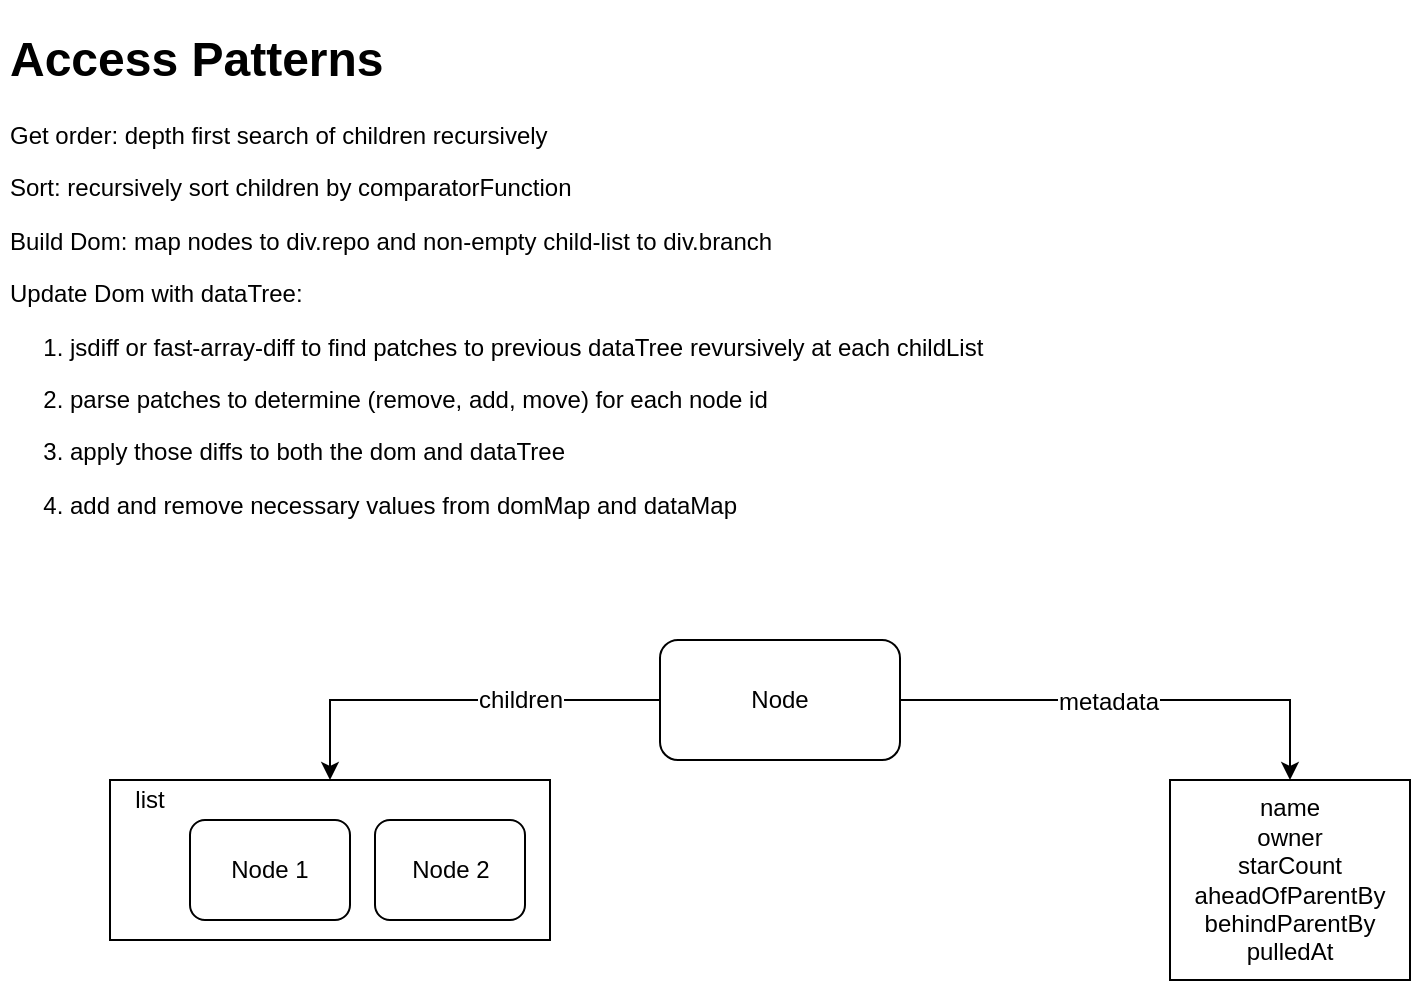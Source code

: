 <mxfile version="12.2.4" pages="1"><diagram id="yKBW_oItoUiSqhl-ZOPX" name="Page-1"><mxGraphModel dx="1561" dy="1133" grid="1" gridSize="10" guides="1" tooltips="1" connect="1" arrows="1" fold="1" page="1" pageScale="1" pageWidth="850" pageHeight="1100" math="0" shadow="0"><root><mxCell id="0"/><mxCell id="1" parent="0"/><mxCell id="16" value="" style="rounded=0;whiteSpace=wrap;html=1;" parent="1" vertex="1"><mxGeometry x="100" y="430" width="220" height="80" as="geometry"/></mxCell><mxCell id="20" style="edgeStyle=orthogonalEdgeStyle;rounded=0;orthogonalLoop=1;jettySize=auto;html=1;exitX=0;exitY=0.5;exitDx=0;exitDy=0;entryX=0.5;entryY=0;entryDx=0;entryDy=0;" parent="1" source="2" target="16" edge="1"><mxGeometry relative="1" as="geometry"/></mxCell><mxCell id="32" value="children" style="text;html=1;resizable=0;points=[];align=center;verticalAlign=middle;labelBackgroundColor=#ffffff;" parent="20" vertex="1" connectable="0"><mxGeometry x="-0.313" relative="1" as="geometry"><mxPoint as="offset"/></mxGeometry></mxCell><mxCell id="30" style="edgeStyle=orthogonalEdgeStyle;rounded=0;orthogonalLoop=1;jettySize=auto;html=1;" parent="1" source="2" target="15" edge="1"><mxGeometry relative="1" as="geometry"/></mxCell><mxCell id="33" value="metadata" style="text;html=1;resizable=0;points=[];align=center;verticalAlign=middle;labelBackgroundColor=#ffffff;" parent="30" vertex="1" connectable="0"><mxGeometry x="-0.115" y="-1" relative="1" as="geometry"><mxPoint as="offset"/></mxGeometry></mxCell><mxCell id="2" value="Node" style="rounded=1;whiteSpace=wrap;html=1;" parent="1" vertex="1"><mxGeometry x="375" y="360" width="120" height="60" as="geometry"/></mxCell><mxCell id="3" value="Node 1" style="rounded=1;whiteSpace=wrap;html=1;" parent="1" vertex="1"><mxGeometry x="140" y="450" width="80" height="50" as="geometry"/></mxCell><mxCell id="9" value="Node 2" style="rounded=1;whiteSpace=wrap;html=1;" parent="1" vertex="1"><mxGeometry x="232.5" y="450" width="75" height="50" as="geometry"/></mxCell><mxCell id="15" value="name&lt;br&gt;owner&lt;br&gt;starCount&lt;br&gt;aheadOfParentBy&lt;br&gt;behindParentBy&lt;br&gt;pulledAt" style="rounded=0;whiteSpace=wrap;html=1;" parent="1" vertex="1"><mxGeometry x="630" y="430" width="120" height="100" as="geometry"/></mxCell><mxCell id="18" value="list" style="text;html=1;strokeColor=none;fillColor=none;align=center;verticalAlign=middle;whiteSpace=wrap;rounded=0;" parent="1" vertex="1"><mxGeometry x="100" y="430" width="40" height="20" as="geometry"/></mxCell><mxCell id="31" value="&lt;h1&gt;Access Patterns&lt;/h1&gt;&lt;p&gt;Get order: depth first search of children recursively&lt;/p&gt;&lt;p&gt;Sort: recursively sort children by comparatorFunction&lt;/p&gt;&lt;p&gt;Build Dom: map nodes to div.repo and non-empty child-list to div.branch&lt;/p&gt;&lt;p&gt;Update Dom with dataTree:&lt;/p&gt;&lt;p&gt;&amp;nbsp; &amp;nbsp; &amp;nbsp;1. jsdiff or fast-array-diff to find patches to previous dataTree revursively at each childList&lt;/p&gt;&lt;p&gt;&amp;nbsp; &amp;nbsp; &amp;nbsp;2. parse patches to determine (remove, add, move) for each node id&lt;/p&gt;&lt;p&gt;&amp;nbsp; &amp;nbsp; &amp;nbsp;3. apply those diffs to both the dom and dataTree&lt;/p&gt;&lt;p&gt;&amp;nbsp; &amp;nbsp; &amp;nbsp;4. add and remove necessary values from domMap and dataMap&lt;/p&gt;" style="text;html=1;strokeColor=none;fillColor=none;spacing=5;spacingTop=-20;whiteSpace=wrap;overflow=hidden;rounded=0;" parent="1" vertex="1"><mxGeometry x="45" y="50" width="505" height="250" as="geometry"/></mxCell></root></mxGraphModel></diagram></mxfile>